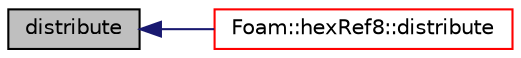 digraph "distribute"
{
  bgcolor="transparent";
  edge [fontname="Helvetica",fontsize="10",labelfontname="Helvetica",labelfontsize="10"];
  node [fontname="Helvetica",fontsize="10",shape=record];
  rankdir="LR";
  Node1486 [label="distribute",height=0.2,width=0.4,color="black", fillcolor="grey75", style="filled", fontcolor="black"];
  Node1486 -> Node1487 [dir="back",color="midnightblue",fontsize="10",style="solid",fontname="Helvetica"];
  Node1487 [label="Foam::hexRef8::distribute",height=0.2,width=0.4,color="red",URL="$a22413.html#a6be2dc3eb1d541aeb83ee0a2adcc0556",tooltip="Update local numbering for mesh redistribution. "];
}
